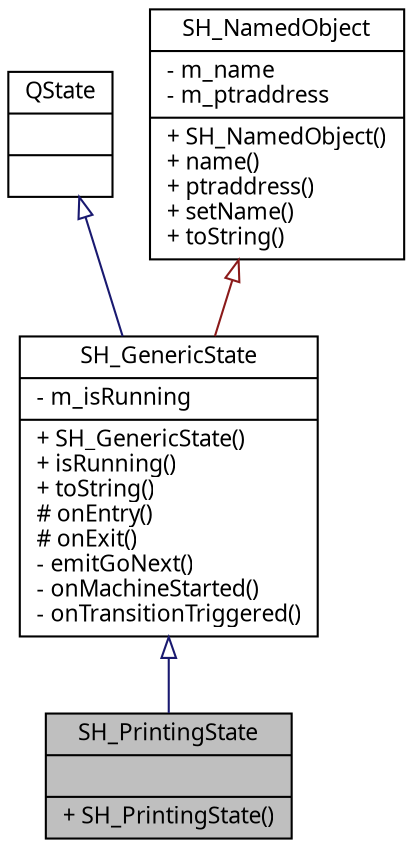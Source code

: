 digraph "SH_PrintingState"
{
 // INTERACTIVE_SVG=YES
  bgcolor="transparent";
  edge [fontname="Verdana",fontsize="11",labelfontname="Verdana",labelfontsize="11"];
  node [fontname="Verdana",fontsize="11",shape=record];
  Node1 [label="{SH_PrintingState\n||+ SH_PrintingState()\l}",height=0.2,width=0.4,color="black", fillcolor="grey75", style="filled" fontcolor="black"];
  Node2 -> Node1 [dir="back",color="midnightblue",fontsize="11",style="solid",arrowtail="onormal"];
  Node2 [label="{SH_GenericState\n|- m_isRunning\l|+ SH_GenericState()\l+ isRunning()\l+ toString()\l# onEntry()\l# onExit()\l- emitGoNext()\l- onMachineStarted()\l- onTransitionTriggered()\l}",height=0.2,width=0.4,color="black",URL="$classSH__GenericState.html"];
  Node3 -> Node2 [dir="back",color="midnightblue",fontsize="11",style="solid",arrowtail="onormal"];
  Node3 [label="{QState\n||}",height=0.2,width=0.4,color="black",URL="$classQState.html"];
  Node4 -> Node2 [dir="back",color="firebrick4",fontsize="11",style="solid",arrowtail="onormal"];
  Node4 [label="{SH_NamedObject\n|- m_name\l- m_ptraddress\l|+ SH_NamedObject()\l+ name()\l+ ptraddress()\l+ setName()\l+ toString()\l}",height=0.2,width=0.4,color="black",URL="$classSH__NamedObject.html"];
}
